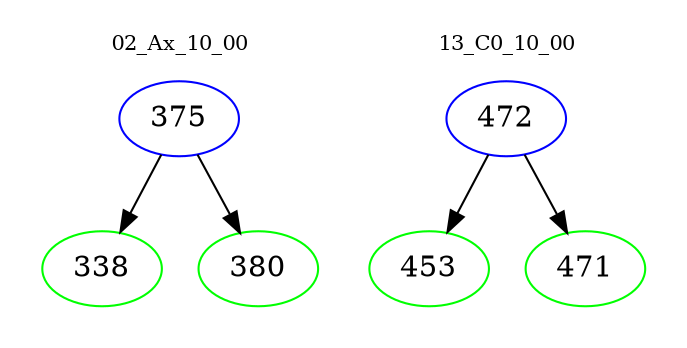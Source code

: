digraph{
subgraph cluster_0 {
color = white
label = "02_Ax_10_00";
fontsize=10;
T0_375 [label="375", color="blue"]
T0_375 -> T0_338 [color="black"]
T0_338 [label="338", color="green"]
T0_375 -> T0_380 [color="black"]
T0_380 [label="380", color="green"]
}
subgraph cluster_1 {
color = white
label = "13_C0_10_00";
fontsize=10;
T1_472 [label="472", color="blue"]
T1_472 -> T1_453 [color="black"]
T1_453 [label="453", color="green"]
T1_472 -> T1_471 [color="black"]
T1_471 [label="471", color="green"]
}
}
